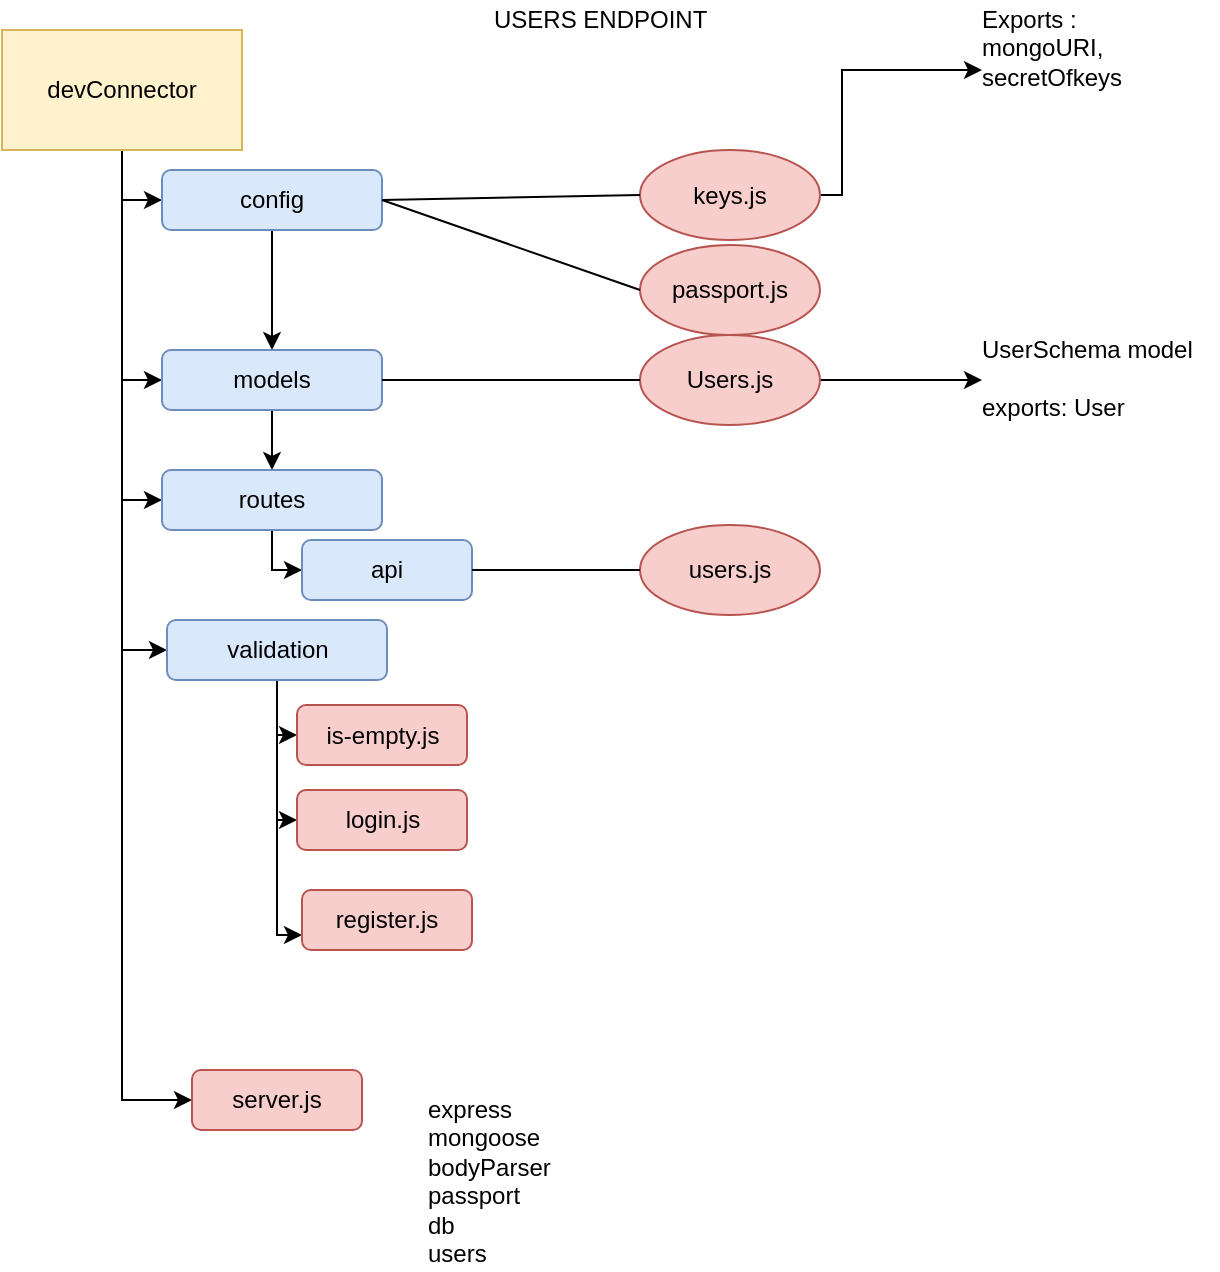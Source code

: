 <mxfile version="10.6.3" type="device"><diagram id="LdoSE9UxBD2soWjur4-Y" name="Folder Structur"><mxGraphModel dx="844" dy="595" grid="1" gridSize="10" guides="1" tooltips="1" connect="1" arrows="1" fold="1" page="1" pageScale="1" pageWidth="850" pageHeight="1400" math="0" shadow="0"><root><mxCell id="0"/><mxCell id="1" parent="0"/><mxCell id="DqUze3cw3PKGdsj9hIpR-17" style="edgeStyle=orthogonalEdgeStyle;rounded=0;orthogonalLoop=1;jettySize=auto;html=1;entryX=0;entryY=0.5;entryDx=0;entryDy=0;" edge="1" parent="1" source="DqUze3cw3PKGdsj9hIpR-1" target="DqUze3cw3PKGdsj9hIpR-2"><mxGeometry relative="1" as="geometry"/></mxCell><mxCell id="DqUze3cw3PKGdsj9hIpR-18" style="edgeStyle=orthogonalEdgeStyle;rounded=0;orthogonalLoop=1;jettySize=auto;html=1;entryX=0;entryY=0.5;entryDx=0;entryDy=0;" edge="1" parent="1" source="DqUze3cw3PKGdsj9hIpR-1" target="DqUze3cw3PKGdsj9hIpR-7"><mxGeometry relative="1" as="geometry"/></mxCell><mxCell id="DqUze3cw3PKGdsj9hIpR-22" style="edgeStyle=orthogonalEdgeStyle;rounded=0;orthogonalLoop=1;jettySize=auto;html=1;entryX=0;entryY=0.5;entryDx=0;entryDy=0;" edge="1" parent="1" source="DqUze3cw3PKGdsj9hIpR-1" target="DqUze3cw3PKGdsj9hIpR-11"><mxGeometry relative="1" as="geometry"/></mxCell><mxCell id="DqUze3cw3PKGdsj9hIpR-28" style="edgeStyle=orthogonalEdgeStyle;rounded=0;orthogonalLoop=1;jettySize=auto;html=1;entryX=0;entryY=0.5;entryDx=0;entryDy=0;" edge="1" parent="1" source="DqUze3cw3PKGdsj9hIpR-1" target="DqUze3cw3PKGdsj9hIpR-23"><mxGeometry relative="1" as="geometry"/></mxCell><mxCell id="DqUze3cw3PKGdsj9hIpR-34" style="edgeStyle=orthogonalEdgeStyle;rounded=0;orthogonalLoop=1;jettySize=auto;html=1;entryX=0;entryY=0.5;entryDx=0;entryDy=0;" edge="1" parent="1" source="DqUze3cw3PKGdsj9hIpR-1" target="DqUze3cw3PKGdsj9hIpR-33"><mxGeometry relative="1" as="geometry"/></mxCell><mxCell id="DqUze3cw3PKGdsj9hIpR-1" value="devConnector" style="rounded=0;whiteSpace=wrap;html=1;fillColor=#fff2cc;strokeColor=#d6b656;" vertex="1" parent="1"><mxGeometry x="80" y="40" width="120" height="60" as="geometry"/></mxCell><mxCell id="DqUze3cw3PKGdsj9hIpR-19" style="edgeStyle=orthogonalEdgeStyle;rounded=0;orthogonalLoop=1;jettySize=auto;html=1;" edge="1" parent="1" source="DqUze3cw3PKGdsj9hIpR-2" target="DqUze3cw3PKGdsj9hIpR-7"><mxGeometry relative="1" as="geometry"/></mxCell><mxCell id="DqUze3cw3PKGdsj9hIpR-2" value="config" style="rounded=1;whiteSpace=wrap;html=1;fillColor=#dae8fc;strokeColor=#6c8ebf;" vertex="1" parent="1"><mxGeometry x="160" y="110" width="110" height="30" as="geometry"/></mxCell><mxCell id="DqUze3cw3PKGdsj9hIpR-35" style="edgeStyle=orthogonalEdgeStyle;rounded=0;orthogonalLoop=1;jettySize=auto;html=1;" edge="1" parent="1" source="DqUze3cw3PKGdsj9hIpR-3"><mxGeometry relative="1" as="geometry"><mxPoint x="570" y="60" as="targetPoint"/><Array as="points"><mxPoint x="500" y="123"/><mxPoint x="500" y="60"/></Array></mxGeometry></mxCell><mxCell id="DqUze3cw3PKGdsj9hIpR-3" value="keys.js" style="ellipse;whiteSpace=wrap;html=1;fillColor=#f8cecc;strokeColor=#b85450;" vertex="1" parent="1"><mxGeometry x="399" y="100" width="90" height="45" as="geometry"/></mxCell><mxCell id="DqUze3cw3PKGdsj9hIpR-4" value="passport.js" style="ellipse;whiteSpace=wrap;html=1;fillColor=#f8cecc;strokeColor=#b85450;" vertex="1" parent="1"><mxGeometry x="399" y="147.5" width="90" height="45" as="geometry"/></mxCell><mxCell id="DqUze3cw3PKGdsj9hIpR-5" value="" style="endArrow=none;html=1;entryX=0;entryY=0.5;entryDx=0;entryDy=0;exitX=1;exitY=0.5;exitDx=0;exitDy=0;" edge="1" parent="1" source="DqUze3cw3PKGdsj9hIpR-2" target="DqUze3cw3PKGdsj9hIpR-3"><mxGeometry width="50" height="50" relative="1" as="geometry"><mxPoint x="330" y="210" as="sourcePoint"/><mxPoint x="380" y="160" as="targetPoint"/></mxGeometry></mxCell><mxCell id="DqUze3cw3PKGdsj9hIpR-6" value="" style="endArrow=none;html=1;exitX=1;exitY=0.5;exitDx=0;exitDy=0;entryX=0;entryY=0.5;entryDx=0;entryDy=0;" edge="1" parent="1" source="DqUze3cw3PKGdsj9hIpR-2" target="DqUze3cw3PKGdsj9hIpR-4"><mxGeometry width="50" height="50" relative="1" as="geometry"><mxPoint x="380" y="210" as="sourcePoint"/><mxPoint x="430" y="160" as="targetPoint"/></mxGeometry></mxCell><mxCell id="DqUze3cw3PKGdsj9hIpR-20" style="edgeStyle=orthogonalEdgeStyle;rounded=0;orthogonalLoop=1;jettySize=auto;html=1;entryX=0.5;entryY=0;entryDx=0;entryDy=0;" edge="1" parent="1" source="DqUze3cw3PKGdsj9hIpR-7" target="DqUze3cw3PKGdsj9hIpR-11"><mxGeometry relative="1" as="geometry"/></mxCell><mxCell id="DqUze3cw3PKGdsj9hIpR-7" value="models" style="rounded=1;whiteSpace=wrap;html=1;fillColor=#dae8fc;strokeColor=#6c8ebf;" vertex="1" parent="1"><mxGeometry x="160" y="200" width="110" height="30" as="geometry"/></mxCell><mxCell id="DqUze3cw3PKGdsj9hIpR-39" style="edgeStyle=orthogonalEdgeStyle;rounded=0;orthogonalLoop=1;jettySize=auto;html=1;" edge="1" parent="1" source="DqUze3cw3PKGdsj9hIpR-9"><mxGeometry relative="1" as="geometry"><mxPoint x="570" y="215" as="targetPoint"/></mxGeometry></mxCell><mxCell id="DqUze3cw3PKGdsj9hIpR-9" value="Users.js" style="ellipse;whiteSpace=wrap;html=1;fillColor=#f8cecc;strokeColor=#b85450;" vertex="1" parent="1"><mxGeometry x="399" y="192.5" width="90" height="45" as="geometry"/></mxCell><mxCell id="DqUze3cw3PKGdsj9hIpR-10" value="" style="endArrow=none;html=1;exitX=1;exitY=0.5;exitDx=0;exitDy=0;entryX=0;entryY=0.5;entryDx=0;entryDy=0;" edge="1" parent="1" source="DqUze3cw3PKGdsj9hIpR-7" target="DqUze3cw3PKGdsj9hIpR-9"><mxGeometry width="50" height="50" relative="1" as="geometry"><mxPoint x="390" y="270" as="sourcePoint"/><mxPoint x="440" y="220" as="targetPoint"/></mxGeometry></mxCell><mxCell id="DqUze3cw3PKGdsj9hIpR-21" style="edgeStyle=orthogonalEdgeStyle;rounded=0;orthogonalLoop=1;jettySize=auto;html=1;entryX=0;entryY=0.5;entryDx=0;entryDy=0;" edge="1" parent="1" source="DqUze3cw3PKGdsj9hIpR-11" target="DqUze3cw3PKGdsj9hIpR-12"><mxGeometry relative="1" as="geometry"/></mxCell><mxCell id="DqUze3cw3PKGdsj9hIpR-11" value="routes" style="rounded=1;whiteSpace=wrap;html=1;fillColor=#dae8fc;strokeColor=#6c8ebf;" vertex="1" parent="1"><mxGeometry x="160" y="260" width="110" height="30" as="geometry"/></mxCell><mxCell id="DqUze3cw3PKGdsj9hIpR-12" value="api" style="rounded=1;whiteSpace=wrap;html=1;fillColor=#dae8fc;strokeColor=#6c8ebf;" vertex="1" parent="1"><mxGeometry x="230" y="295" width="85" height="30" as="geometry"/></mxCell><mxCell id="DqUze3cw3PKGdsj9hIpR-14" value="USERS ENDPOINT" style="text;html=1;resizable=0;points=[];autosize=1;align=left;verticalAlign=top;spacingTop=-4;" vertex="1" parent="1"><mxGeometry x="324" y="25" width="120" height="20" as="geometry"/></mxCell><mxCell id="DqUze3cw3PKGdsj9hIpR-15" value="users.js" style="ellipse;whiteSpace=wrap;html=1;fillColor=#f8cecc;strokeColor=#b85450;" vertex="1" parent="1"><mxGeometry x="399" y="287.5" width="90" height="45" as="geometry"/></mxCell><mxCell id="DqUze3cw3PKGdsj9hIpR-16" value="" style="endArrow=none;html=1;exitX=1;exitY=0.5;exitDx=0;exitDy=0;entryX=0;entryY=0.5;entryDx=0;entryDy=0;" edge="1" parent="1" source="DqUze3cw3PKGdsj9hIpR-12" target="DqUze3cw3PKGdsj9hIpR-15"><mxGeometry width="50" height="50" relative="1" as="geometry"><mxPoint x="400" y="320" as="sourcePoint"/><mxPoint x="450" y="270" as="targetPoint"/></mxGeometry></mxCell><mxCell id="DqUze3cw3PKGdsj9hIpR-30" style="edgeStyle=orthogonalEdgeStyle;rounded=0;orthogonalLoop=1;jettySize=auto;html=1;entryX=0;entryY=0.5;entryDx=0;entryDy=0;" edge="1" parent="1" source="DqUze3cw3PKGdsj9hIpR-23" target="DqUze3cw3PKGdsj9hIpR-24"><mxGeometry relative="1" as="geometry"><Array as="points"><mxPoint x="218" y="393"/></Array></mxGeometry></mxCell><mxCell id="DqUze3cw3PKGdsj9hIpR-31" style="edgeStyle=orthogonalEdgeStyle;rounded=0;orthogonalLoop=1;jettySize=auto;html=1;entryX=0;entryY=0.5;entryDx=0;entryDy=0;" edge="1" parent="1" source="DqUze3cw3PKGdsj9hIpR-23" target="DqUze3cw3PKGdsj9hIpR-26"><mxGeometry relative="1" as="geometry"><Array as="points"><mxPoint x="218" y="435"/></Array></mxGeometry></mxCell><mxCell id="DqUze3cw3PKGdsj9hIpR-32" style="edgeStyle=orthogonalEdgeStyle;rounded=0;orthogonalLoop=1;jettySize=auto;html=1;entryX=0;entryY=0.75;entryDx=0;entryDy=0;" edge="1" parent="1" source="DqUze3cw3PKGdsj9hIpR-23" target="DqUze3cw3PKGdsj9hIpR-27"><mxGeometry relative="1" as="geometry"><Array as="points"><mxPoint x="218" y="493"/></Array></mxGeometry></mxCell><mxCell id="DqUze3cw3PKGdsj9hIpR-23" value="validation" style="rounded=1;whiteSpace=wrap;html=1;fillColor=#dae8fc;strokeColor=#6c8ebf;" vertex="1" parent="1"><mxGeometry x="162.5" y="335" width="110" height="30" as="geometry"/></mxCell><mxCell id="DqUze3cw3PKGdsj9hIpR-24" value="is-empty.js" style="rounded=1;whiteSpace=wrap;html=1;fillColor=#f8cecc;strokeColor=#b85450;" vertex="1" parent="1"><mxGeometry x="227.5" y="377.5" width="85" height="30" as="geometry"/></mxCell><mxCell id="DqUze3cw3PKGdsj9hIpR-26" value="login.js" style="rounded=1;whiteSpace=wrap;html=1;fillColor=#f8cecc;strokeColor=#b85450;" vertex="1" parent="1"><mxGeometry x="227.5" y="420" width="85" height="30" as="geometry"/></mxCell><mxCell id="DqUze3cw3PKGdsj9hIpR-27" value="register.js" style="rounded=1;whiteSpace=wrap;html=1;fillColor=#f8cecc;strokeColor=#b85450;" vertex="1" parent="1"><mxGeometry x="230" y="470" width="85" height="30" as="geometry"/></mxCell><mxCell id="DqUze3cw3PKGdsj9hIpR-33" value="server.js" style="rounded=1;whiteSpace=wrap;html=1;fillColor=#f8cecc;strokeColor=#b85450;" vertex="1" parent="1"><mxGeometry x="175" y="560" width="85" height="30" as="geometry"/></mxCell><mxCell id="DqUze3cw3PKGdsj9hIpR-37" value="Exports : &lt;br&gt;mongoURI,&amp;nbsp;&lt;br&gt;secretOfkeys&lt;br&gt;&lt;br&gt;" style="text;html=1;resizable=0;points=[];autosize=1;align=left;verticalAlign=top;spacingTop=-4;" vertex="1" parent="1"><mxGeometry x="568" y="25" width="90" height="60" as="geometry"/></mxCell><mxCell id="DqUze3cw3PKGdsj9hIpR-38" value="express&lt;br&gt;mongoose&lt;br&gt;bodyParser&lt;br&gt;passport&lt;br&gt;db&lt;br&gt;users&lt;br&gt;" style="text;html=1;resizable=0;points=[];autosize=1;align=left;verticalAlign=top;spacingTop=-4;" vertex="1" parent="1"><mxGeometry x="291" y="570" width="80" height="90" as="geometry"/></mxCell><mxCell id="DqUze3cw3PKGdsj9hIpR-40" value="UserSchema model&lt;br&gt;&lt;br&gt;exports: User&lt;br&gt;" style="text;html=1;resizable=0;points=[];autosize=1;align=left;verticalAlign=top;spacingTop=-4;" vertex="1" parent="1"><mxGeometry x="568" y="190" width="120" height="40" as="geometry"/></mxCell></root></mxGraphModel></diagram><diagram id="Mf0mgFfLpamWOHEXhpMd" name="registerRoutes"><mxGraphModel dx="844" dy="595" grid="1" gridSize="10" guides="1" tooltips="1" connect="1" arrows="1" fold="1" page="1" pageScale="1" pageWidth="850" pageHeight="1400" math="0" shadow="0"><root><mxCell id="XlDNC-QIxccjluMrzg-A-0"/><mxCell id="XlDNC-QIxccjluMrzg-A-1" parent="XlDNC-QIxccjluMrzg-A-0"/><mxCell id="GoXTTovyTyc6EHdSBymA-0" style="edgeStyle=orthogonalEdgeStyle;rounded=0;orthogonalLoop=1;jettySize=auto;html=1;" edge="1" parent="XlDNC-QIxccjluMrzg-A-1" source="XlDNC-QIxccjluMrzg-A-2"><mxGeometry relative="1" as="geometry"><mxPoint x="420" y="120" as="targetPoint"/></mxGeometry></mxCell><mxCell id="XlDNC-QIxccjluMrzg-A-2" value="user route" style="rounded=0;whiteSpace=wrap;html=1;" vertex="1" parent="XlDNC-QIxccjluMrzg-A-1"><mxGeometry x="60" y="90" width="120" height="60" as="geometry"/></mxCell><mxCell id="GoXTTovyTyc6EHdSBymA-2" value="/register" style="text;html=1;resizable=0;points=[];autosize=1;align=left;verticalAlign=top;spacingTop=-4;" vertex="1" parent="XlDNC-QIxccjluMrzg-A-1"><mxGeometry x="252" y="100" width="60" height="20" as="geometry"/></mxCell><mxCell id="GoXTTovyTyc6EHdSBymA-8" style="edgeStyle=orthogonalEdgeStyle;rounded=0;orthogonalLoop=1;jettySize=auto;html=1;" edge="1" parent="XlDNC-QIxccjluMrzg-A-1" source="GoXTTovyTyc6EHdSBymA-4" target="GoXTTovyTyc6EHdSBymA-7"><mxGeometry relative="1" as="geometry"/></mxCell><mxCell id="GoXTTovyTyc6EHdSBymA-4" value="validation" style="rounded=0;whiteSpace=wrap;html=1;" vertex="1" parent="XlDNC-QIxccjluMrzg-A-1"><mxGeometry x="710" y="20" width="100" height="40" as="geometry"/></mxCell><mxCell id="GoXTTovyTyc6EHdSBymA-18" style="edgeStyle=orthogonalEdgeStyle;rounded=0;orthogonalLoop=1;jettySize=auto;html=1;entryX=1;entryY=0.5;entryDx=0;entryDy=0;" edge="1" parent="XlDNC-QIxccjluMrzg-A-1" source="GoXTTovyTyc6EHdSBymA-6" target="GoXTTovyTyc6EHdSBymA-15"><mxGeometry relative="1" as="geometry"/></mxCell><mxCell id="GoXTTovyTyc6EHdSBymA-6" value="UserSchema" style="rounded=0;whiteSpace=wrap;html=1;" vertex="1" parent="XlDNC-QIxccjluMrzg-A-1"><mxGeometry x="710" y="110" width="100" height="40" as="geometry"/></mxCell><mxCell id="GoXTTovyTyc6EHdSBymA-12" style="edgeStyle=orthogonalEdgeStyle;rounded=0;orthogonalLoop=1;jettySize=auto;html=1;entryX=0.675;entryY=-0.037;entryDx=0;entryDy=0;entryPerimeter=0;" edge="1" parent="XlDNC-QIxccjluMrzg-A-1" source="GoXTTovyTyc6EHdSBymA-7" target="GoXTTovyTyc6EHdSBymA-10"><mxGeometry relative="1" as="geometry"/></mxCell><mxCell id="GoXTTovyTyc6EHdSBymA-16" style="edgeStyle=orthogonalEdgeStyle;rounded=0;orthogonalLoop=1;jettySize=auto;html=1;entryX=0.5;entryY=0;entryDx=0;entryDy=0;" edge="1" parent="XlDNC-QIxccjluMrzg-A-1" source="GoXTTovyTyc6EHdSBymA-7" target="GoXTTovyTyc6EHdSBymA-15"><mxGeometry relative="1" as="geometry"/></mxCell><mxCell id="GoXTTovyTyc6EHdSBymA-7" value="1.&lt;br&gt;check validation" style="ellipse;whiteSpace=wrap;html=1;aspect=fixed;" vertex="1" parent="XlDNC-QIxccjluMrzg-A-1"><mxGeometry x="425" y="90" width="80" height="80" as="geometry"/></mxCell><mxCell id="GoXTTovyTyc6EHdSBymA-10" value="stack error" style="whiteSpace=wrap;html=1;aspect=fixed;fillColor=#f8cecc;strokeColor=#b85450;" vertex="1" parent="XlDNC-QIxccjluMrzg-A-1"><mxGeometry x="140" y="190" width="80" height="80" as="geometry"/></mxCell><mxCell id="GoXTTovyTyc6EHdSBymA-11" value="stack result" style="whiteSpace=wrap;html=1;aspect=fixed;fillColor=#d5e8d4;strokeColor=#82b366;" vertex="1" parent="XlDNC-QIxccjluMrzg-A-1"><mxGeometry x="80" y="460" width="80" height="80" as="geometry"/></mxCell><mxCell id="GoXTTovyTyc6EHdSBymA-13" value="get error if validation false" style="text;html=1;resizable=0;points=[];autosize=1;align=left;verticalAlign=top;spacingTop=-4;" vertex="1" parent="XlDNC-QIxccjluMrzg-A-1"><mxGeometry x="230" y="135" width="150" height="20" as="geometry"/></mxCell><mxCell id="GoXTTovyTyc6EHdSBymA-21" style="edgeStyle=orthogonalEdgeStyle;rounded=0;orthogonalLoop=1;jettySize=auto;html=1;entryX=1.038;entryY=0.388;entryDx=0;entryDy=0;entryPerimeter=0;" edge="1" parent="XlDNC-QIxccjluMrzg-A-1" source="GoXTTovyTyc6EHdSBymA-15" target="GoXTTovyTyc6EHdSBymA-10"><mxGeometry relative="1" as="geometry"/></mxCell><mxCell id="GoXTTovyTyc6EHdSBymA-24" style="edgeStyle=orthogonalEdgeStyle;rounded=0;orthogonalLoop=1;jettySize=auto;html=1;entryX=0.5;entryY=0;entryDx=0;entryDy=0;" edge="1" parent="XlDNC-QIxccjluMrzg-A-1" source="GoXTTovyTyc6EHdSBymA-15" target="GoXTTovyTyc6EHdSBymA-23"><mxGeometry relative="1" as="geometry"/></mxCell><mxCell id="GoXTTovyTyc6EHdSBymA-15" value="2.&lt;br&gt;check to db" style="ellipse;whiteSpace=wrap;html=1;aspect=fixed;" vertex="1" parent="XlDNC-QIxccjluMrzg-A-1"><mxGeometry x="425" y="220" width="80" height="80" as="geometry"/></mxCell><mxCell id="GoXTTovyTyc6EHdSBymA-17" value="data" style="text;html=1;resizable=0;points=[];autosize=1;align=left;verticalAlign=top;spacingTop=-4;" vertex="1" parent="XlDNC-QIxccjluMrzg-A-1"><mxGeometry x="470" y="190" width="40" height="20" as="geometry"/></mxCell><mxCell id="GoXTTovyTyc6EHdSBymA-19" value="data model" style="text;html=1;resizable=0;points=[];autosize=1;align=left;verticalAlign=top;spacingTop=-4;" vertex="1" parent="XlDNC-QIxccjluMrzg-A-1"><mxGeometry x="630" y="110" width="70" height="20" as="geometry"/></mxCell><mxCell id="GoXTTovyTyc6EHdSBymA-20" value="data requirement" style="text;html=1;resizable=0;points=[];autosize=1;align=left;verticalAlign=top;spacingTop=-4;" vertex="1" parent="XlDNC-QIxccjluMrzg-A-1"><mxGeometry x="562" y="20" width="110" height="20" as="geometry"/></mxCell><mxCell id="GoXTTovyTyc6EHdSBymA-22" value="get error&lt;br&gt;if email already exists,&lt;br&gt;&lt;br&gt;" style="text;html=1;resizable=0;points=[];autosize=1;align=left;verticalAlign=top;spacingTop=-4;" vertex="1" parent="XlDNC-QIxccjluMrzg-A-1"><mxGeometry x="230" y="260" width="130" height="40" as="geometry"/></mxCell><mxCell id="GoXTTovyTyc6EHdSBymA-28" style="edgeStyle=orthogonalEdgeStyle;rounded=0;orthogonalLoop=1;jettySize=auto;html=1;entryX=0.5;entryY=0;entryDx=0;entryDy=0;" edge="1" parent="XlDNC-QIxccjluMrzg-A-1" source="GoXTTovyTyc6EHdSBymA-23" target="GoXTTovyTyc6EHdSBymA-27"><mxGeometry relative="1" as="geometry"/></mxCell><mxCell id="GoXTTovyTyc6EHdSBymA-23" value="3.&lt;br&gt;generate&lt;br&gt;password has&lt;br&gt;" style="ellipse;whiteSpace=wrap;html=1;aspect=fixed;" vertex="1" parent="XlDNC-QIxccjluMrzg-A-1"><mxGeometry x="425" y="360" width="80" height="80" as="geometry"/></mxCell><mxCell id="GoXTTovyTyc6EHdSBymA-25" value="data" style="text;html=1;resizable=0;points=[];autosize=1;align=left;verticalAlign=top;spacingTop=-4;" vertex="1" parent="XlDNC-QIxccjluMrzg-A-1"><mxGeometry x="470" y="330" width="40" height="20" as="geometry"/></mxCell><mxCell id="GoXTTovyTyc6EHdSBymA-26" value="data" style="text;html=1;resizable=0;points=[];autosize=1;align=left;verticalAlign=top;spacingTop=-4;" vertex="1" parent="XlDNC-QIxccjluMrzg-A-1"><mxGeometry x="390" y="103" width="40" height="20" as="geometry"/></mxCell><mxCell id="GoXTTovyTyc6EHdSBymA-29" style="edgeStyle=orthogonalEdgeStyle;rounded=0;orthogonalLoop=1;jettySize=auto;html=1;entryX=0.988;entryY=0.638;entryDx=0;entryDy=0;entryPerimeter=0;" edge="1" parent="XlDNC-QIxccjluMrzg-A-1" source="GoXTTovyTyc6EHdSBymA-27" target="GoXTTovyTyc6EHdSBymA-11"><mxGeometry relative="1" as="geometry"/></mxCell><mxCell id="GoXTTovyTyc6EHdSBymA-27" value="4.&lt;br&gt;save to db&lt;br&gt;" style="ellipse;whiteSpace=wrap;html=1;aspect=fixed;" vertex="1" parent="XlDNC-QIxccjluMrzg-A-1"><mxGeometry x="425" y="470" width="80" height="80" as="geometry"/></mxCell><mxCell id="GoXTTovyTyc6EHdSBymA-30" value="response data with status 200" style="text;html=1;resizable=0;points=[];autosize=1;align=left;verticalAlign=top;spacingTop=-4;" vertex="1" parent="XlDNC-QIxccjluMrzg-A-1"><mxGeometry x="207.5" y="488" width="170" height="20" as="geometry"/></mxCell><mxCell id="GoXTTovyTyc6EHdSBymA-32" style="edgeStyle=orthogonalEdgeStyle;rounded=0;orthogonalLoop=1;jettySize=auto;html=1;entryX=1;entryY=0.5;entryDx=0;entryDy=0;" edge="1" parent="XlDNC-QIxccjluMrzg-A-1" source="GoXTTovyTyc6EHdSBymA-31" target="GoXTTovyTyc6EHdSBymA-23"><mxGeometry relative="1" as="geometry"/></mxCell><mxCell id="GoXTTovyTyc6EHdSBymA-31" value="Bycript" style="rounded=0;whiteSpace=wrap;html=1;" vertex="1" parent="XlDNC-QIxccjluMrzg-A-1"><mxGeometry x="710" y="270" width="100" height="40" as="geometry"/></mxCell></root></mxGraphModel></diagram></mxfile>